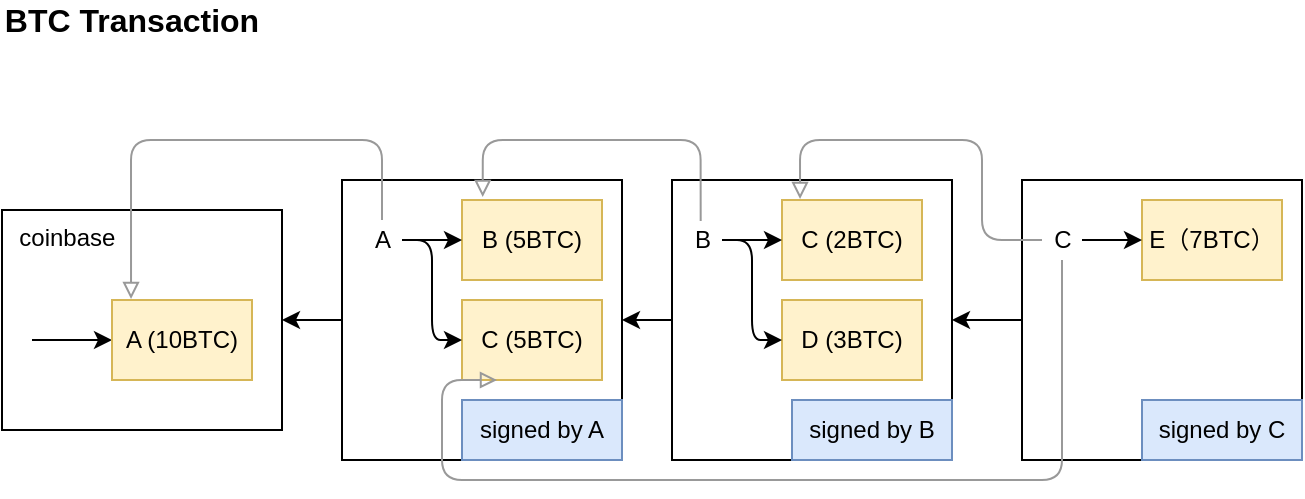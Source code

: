<mxfile>
    <diagram id="9BoqGLfGWLJzC_p0cAjN" name="Page-1">
        <mxGraphModel dx="622" dy="931" grid="1" gridSize="10" guides="1" tooltips="1" connect="1" arrows="1" fold="1" page="1" pageScale="1" pageWidth="850" pageHeight="1100" math="0" shadow="0">
            <root>
                <mxCell id="0"/>
                <mxCell id="1" parent="0"/>
                <mxCell id="67" value="&lt;font style=&quot;font-size: 12px&quot;&gt;&amp;nbsp; coinbase&lt;/font&gt;" style="rounded=0;whiteSpace=wrap;html=1;fontSize=12;align=left;verticalAlign=top;" vertex="1" parent="1">
                    <mxGeometry x="90" y="165" width="140" height="110" as="geometry"/>
                </mxCell>
                <mxCell id="70" style="edgeStyle=none;html=1;fontSize=12;startArrow=classic;startFill=1;endArrow=none;endFill=0;" edge="1" parent="1" source="68">
                    <mxGeometry relative="1" as="geometry">
                        <mxPoint x="105" y="230" as="targetPoint"/>
                    </mxGeometry>
                </mxCell>
                <mxCell id="68" value="A (10BTC)" style="rounded=0;whiteSpace=wrap;html=1;fontSize=12;align=center;verticalAlign=middle;fillColor=#fff2cc;strokeColor=#d6b656;" vertex="1" parent="1">
                    <mxGeometry x="145" y="210" width="70" height="40" as="geometry"/>
                </mxCell>
                <mxCell id="80" style="edgeStyle=orthogonalEdgeStyle;html=1;entryX=1;entryY=0.5;entryDx=0;entryDy=0;fontSize=12;startArrow=none;startFill=0;endArrow=classic;endFill=1;" edge="1" parent="1" source="71" target="67">
                    <mxGeometry relative="1" as="geometry"/>
                </mxCell>
                <mxCell id="71" value="" style="rounded=0;whiteSpace=wrap;html=1;fontSize=12;align=left;verticalAlign=top;" vertex="1" parent="1">
                    <mxGeometry x="260" y="150" width="140" height="140" as="geometry"/>
                </mxCell>
                <mxCell id="83" style="edgeStyle=orthogonalEdgeStyle;html=1;fontSize=12;startArrow=none;startFill=0;endArrow=classic;endFill=1;" edge="1" parent="1" source="81" target="71">
                    <mxGeometry relative="1" as="geometry"/>
                </mxCell>
                <mxCell id="81" value="" style="rounded=0;whiteSpace=wrap;html=1;fontSize=12;align=left;verticalAlign=top;" vertex="1" parent="1">
                    <mxGeometry x="425" y="150" width="140" height="140" as="geometry"/>
                </mxCell>
                <mxCell id="82" value="" style="group" vertex="1" connectable="0" parent="1">
                    <mxGeometry x="270" y="160" width="120" height="90" as="geometry"/>
                </mxCell>
                <mxCell id="72" value="A" style="text;html=1;align=center;verticalAlign=middle;resizable=0;points=[];autosize=1;strokeColor=none;fontSize=12;" vertex="1" parent="82">
                    <mxGeometry y="10" width="20" height="20" as="geometry"/>
                </mxCell>
                <mxCell id="73" value="B (5BTC)" style="rounded=0;whiteSpace=wrap;html=1;fontSize=12;align=center;verticalAlign=middle;fillColor=#fff2cc;strokeColor=#d6b656;" vertex="1" parent="82">
                    <mxGeometry x="50" width="70" height="40" as="geometry"/>
                </mxCell>
                <mxCell id="78" style="edgeStyle=none;html=1;fontSize=12;startArrow=none;startFill=0;endArrow=classic;endFill=1;" edge="1" parent="82" source="72" target="73">
                    <mxGeometry relative="1" as="geometry"/>
                </mxCell>
                <mxCell id="74" value="C (5BTC)" style="rounded=0;whiteSpace=wrap;html=1;fontSize=12;align=center;verticalAlign=middle;fillColor=#fff2cc;strokeColor=#d6b656;" vertex="1" parent="82">
                    <mxGeometry x="50" y="50" width="70" height="40" as="geometry"/>
                </mxCell>
                <mxCell id="79" style="edgeStyle=orthogonalEdgeStyle;html=1;entryX=0;entryY=0.5;entryDx=0;entryDy=0;fontSize=12;startArrow=none;startFill=0;endArrow=classic;endFill=1;" edge="1" parent="82" source="72" target="74">
                    <mxGeometry relative="1" as="geometry"/>
                </mxCell>
                <mxCell id="84" style="edgeStyle=orthogonalEdgeStyle;html=1;entryX=0.136;entryY=-0.013;entryDx=0;entryDy=0;entryPerimeter=0;fontSize=12;startArrow=none;startFill=0;endArrow=block;endFill=0;strokeColor=#999999;" edge="1" parent="1" source="72" target="68">
                    <mxGeometry relative="1" as="geometry">
                        <Array as="points">
                            <mxPoint x="280" y="130"/>
                            <mxPoint x="155" y="130"/>
                        </Array>
                    </mxGeometry>
                </mxCell>
                <mxCell id="86" value="signed by A" style="rounded=0;whiteSpace=wrap;html=1;fontSize=12;align=center;verticalAlign=middle;fillColor=#dae8fc;strokeColor=#6c8ebf;" vertex="1" parent="1">
                    <mxGeometry x="320" y="260" width="80" height="30" as="geometry"/>
                </mxCell>
                <mxCell id="93" value="" style="group" vertex="1" connectable="0" parent="1">
                    <mxGeometry x="430" y="160" width="120" height="90" as="geometry"/>
                </mxCell>
                <mxCell id="94" value="B" style="text;html=1;align=center;verticalAlign=middle;resizable=0;points=[];autosize=1;strokeColor=none;fontSize=12;" vertex="1" parent="93">
                    <mxGeometry y="10" width="20" height="20" as="geometry"/>
                </mxCell>
                <mxCell id="95" value="C (2BTC)" style="rounded=0;whiteSpace=wrap;html=1;fontSize=12;align=center;verticalAlign=middle;fillColor=#fff2cc;strokeColor=#d6b656;" vertex="1" parent="93">
                    <mxGeometry x="50" width="70" height="40" as="geometry"/>
                </mxCell>
                <mxCell id="96" style="edgeStyle=none;html=1;fontSize=12;startArrow=none;startFill=0;endArrow=classic;endFill=1;" edge="1" parent="93" source="94" target="95">
                    <mxGeometry relative="1" as="geometry"/>
                </mxCell>
                <mxCell id="97" value="D (3BTC)" style="rounded=0;whiteSpace=wrap;html=1;fontSize=12;align=center;verticalAlign=middle;fillColor=#fff2cc;strokeColor=#d6b656;" vertex="1" parent="93">
                    <mxGeometry x="50" y="50" width="70" height="40" as="geometry"/>
                </mxCell>
                <mxCell id="98" style="edgeStyle=orthogonalEdgeStyle;html=1;entryX=0;entryY=0.5;entryDx=0;entryDy=0;fontSize=12;startArrow=none;startFill=0;endArrow=classic;endFill=1;" edge="1" parent="93" source="94" target="97">
                    <mxGeometry relative="1" as="geometry"/>
                </mxCell>
                <mxCell id="100" style="edgeStyle=orthogonalEdgeStyle;html=1;entryX=0.148;entryY=-0.038;entryDx=0;entryDy=0;fontSize=12;startArrow=none;startFill=0;endArrow=block;endFill=0;exitX=0.467;exitY=0.025;exitDx=0;exitDy=0;exitPerimeter=0;entryPerimeter=0;strokeColor=#999999;" edge="1" parent="1" source="94" target="73">
                    <mxGeometry relative="1" as="geometry">
                        <Array as="points">
                            <mxPoint x="439" y="130"/>
                            <mxPoint x="330" y="130"/>
                        </Array>
                    </mxGeometry>
                </mxCell>
                <mxCell id="101" value="signed by B" style="rounded=0;whiteSpace=wrap;html=1;fontSize=12;align=center;verticalAlign=middle;fillColor=#dae8fc;strokeColor=#6c8ebf;" vertex="1" parent="1">
                    <mxGeometry x="485" y="260" width="80" height="30" as="geometry"/>
                </mxCell>
                <mxCell id="103" style="edgeStyle=orthogonalEdgeStyle;html=1;entryX=1;entryY=0.5;entryDx=0;entryDy=0;fontSize=12;startArrow=none;startFill=0;endArrow=classic;endFill=1;" edge="1" parent="1" source="102" target="81">
                    <mxGeometry relative="1" as="geometry"/>
                </mxCell>
                <mxCell id="102" value="" style="rounded=0;whiteSpace=wrap;html=1;fontSize=12;align=left;verticalAlign=top;" vertex="1" parent="1">
                    <mxGeometry x="600" y="150" width="140" height="140" as="geometry"/>
                </mxCell>
                <mxCell id="135" style="edgeStyle=orthogonalEdgeStyle;html=1;entryX=0.129;entryY=-0.013;entryDx=0;entryDy=0;entryPerimeter=0;fontSize=12;startArrow=none;startFill=0;endArrow=block;endFill=0;strokeColor=#999999;" edge="1" parent="1" source="129" target="95">
                    <mxGeometry relative="1" as="geometry">
                        <Array as="points">
                            <mxPoint x="580" y="180"/>
                            <mxPoint x="580" y="130"/>
                            <mxPoint x="489" y="130"/>
                        </Array>
                    </mxGeometry>
                </mxCell>
                <mxCell id="136" style="edgeStyle=orthogonalEdgeStyle;html=1;entryX=0.25;entryY=1;entryDx=0;entryDy=0;fontSize=12;startArrow=none;startFill=0;endArrow=block;endFill=0;strokeColor=#999999;" edge="1" parent="1" source="129" target="74">
                    <mxGeometry relative="1" as="geometry">
                        <Array as="points">
                            <mxPoint x="620" y="300"/>
                            <mxPoint x="310" y="300"/>
                            <mxPoint x="310" y="250"/>
                        </Array>
                    </mxGeometry>
                </mxCell>
                <mxCell id="129" value="C" style="text;html=1;align=center;verticalAlign=middle;resizable=0;points=[];autosize=1;strokeColor=none;fontSize=12;" vertex="1" parent="1">
                    <mxGeometry x="610" y="170" width="20" height="20" as="geometry"/>
                </mxCell>
                <mxCell id="130" value="E（7BTC）" style="rounded=0;whiteSpace=wrap;html=1;fontSize=12;align=center;verticalAlign=middle;fillColor=#fff2cc;strokeColor=#d6b656;" vertex="1" parent="1">
                    <mxGeometry x="660" y="160" width="70" height="40" as="geometry"/>
                </mxCell>
                <mxCell id="131" style="edgeStyle=none;html=1;fontSize=12;startArrow=none;startFill=0;endArrow=classic;endFill=1;" edge="1" parent="1" source="129" target="130">
                    <mxGeometry relative="1" as="geometry"/>
                </mxCell>
                <mxCell id="134" value="signed by C" style="rounded=0;whiteSpace=wrap;html=1;fontSize=12;align=center;verticalAlign=middle;fillColor=#dae8fc;strokeColor=#6c8ebf;" vertex="1" parent="1">
                    <mxGeometry x="660" y="260" width="80" height="30" as="geometry"/>
                </mxCell>
                <mxCell id="137" value="BTC Transaction" style="text;html=1;strokeColor=none;fillColor=none;align=center;verticalAlign=middle;whiteSpace=wrap;rounded=0;fontSize=16;fontStyle=1" vertex="1" parent="1">
                    <mxGeometry x="90" y="60" width="130" height="20" as="geometry"/>
                </mxCell>
            </root>
        </mxGraphModel>
    </diagram>
</mxfile>